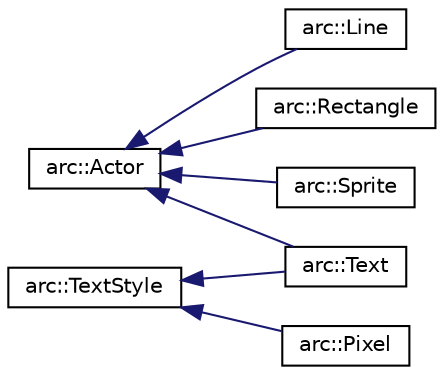 digraph "Graphical Class Hierarchy"
{
 // LATEX_PDF_SIZE
  edge [fontname="Helvetica",fontsize="10",labelfontname="Helvetica",labelfontsize="10"];
  node [fontname="Helvetica",fontsize="10",shape=record];
  rankdir="LR";
  Node0 [label="arc::Actor",height=0.2,width=0.4,color="black", fillcolor="white", style="filled",URL="$classarc_1_1Actor.html",tooltip=" "];
  Node0 -> Node1 [dir="back",color="midnightblue",fontsize="10",style="solid",fontname="Helvetica"];
  Node1 [label="arc::Line",height=0.2,width=0.4,color="black", fillcolor="white", style="filled",URL="$classarc_1_1Line.html",tooltip=" "];
  Node0 -> Node2 [dir="back",color="midnightblue",fontsize="10",style="solid",fontname="Helvetica"];
  Node2 [label="arc::Rectangle",height=0.2,width=0.4,color="black", fillcolor="white", style="filled",URL="$classarc_1_1Rectangle.html",tooltip=" "];
  Node0 -> Node3 [dir="back",color="midnightblue",fontsize="10",style="solid",fontname="Helvetica"];
  Node3 [label="arc::Sprite",height=0.2,width=0.4,color="black", fillcolor="white", style="filled",URL="$classarc_1_1Sprite.html",tooltip=" "];
  Node0 -> Node4 [dir="back",color="midnightblue",fontsize="10",style="solid",fontname="Helvetica"];
  Node4 [label="arc::Text",height=0.2,width=0.4,color="black", fillcolor="white", style="filled",URL="$classarc_1_1Text.html",tooltip=" "];
  Node71 [label="arc::TextStyle",height=0.2,width=0.4,color="black", fillcolor="white", style="filled",URL="$classarc_1_1TextStyle.html",tooltip=" "];
  Node71 -> Node72 [dir="back",color="midnightblue",fontsize="10",style="solid",fontname="Helvetica"];
  Node72 [label="arc::Pixel",height=0.2,width=0.4,color="black", fillcolor="white", style="filled",URL="$classarc_1_1Pixel.html",tooltip=" "];
  Node71 -> Node4 [dir="back",color="midnightblue",fontsize="10",style="solid",fontname="Helvetica"];
}
